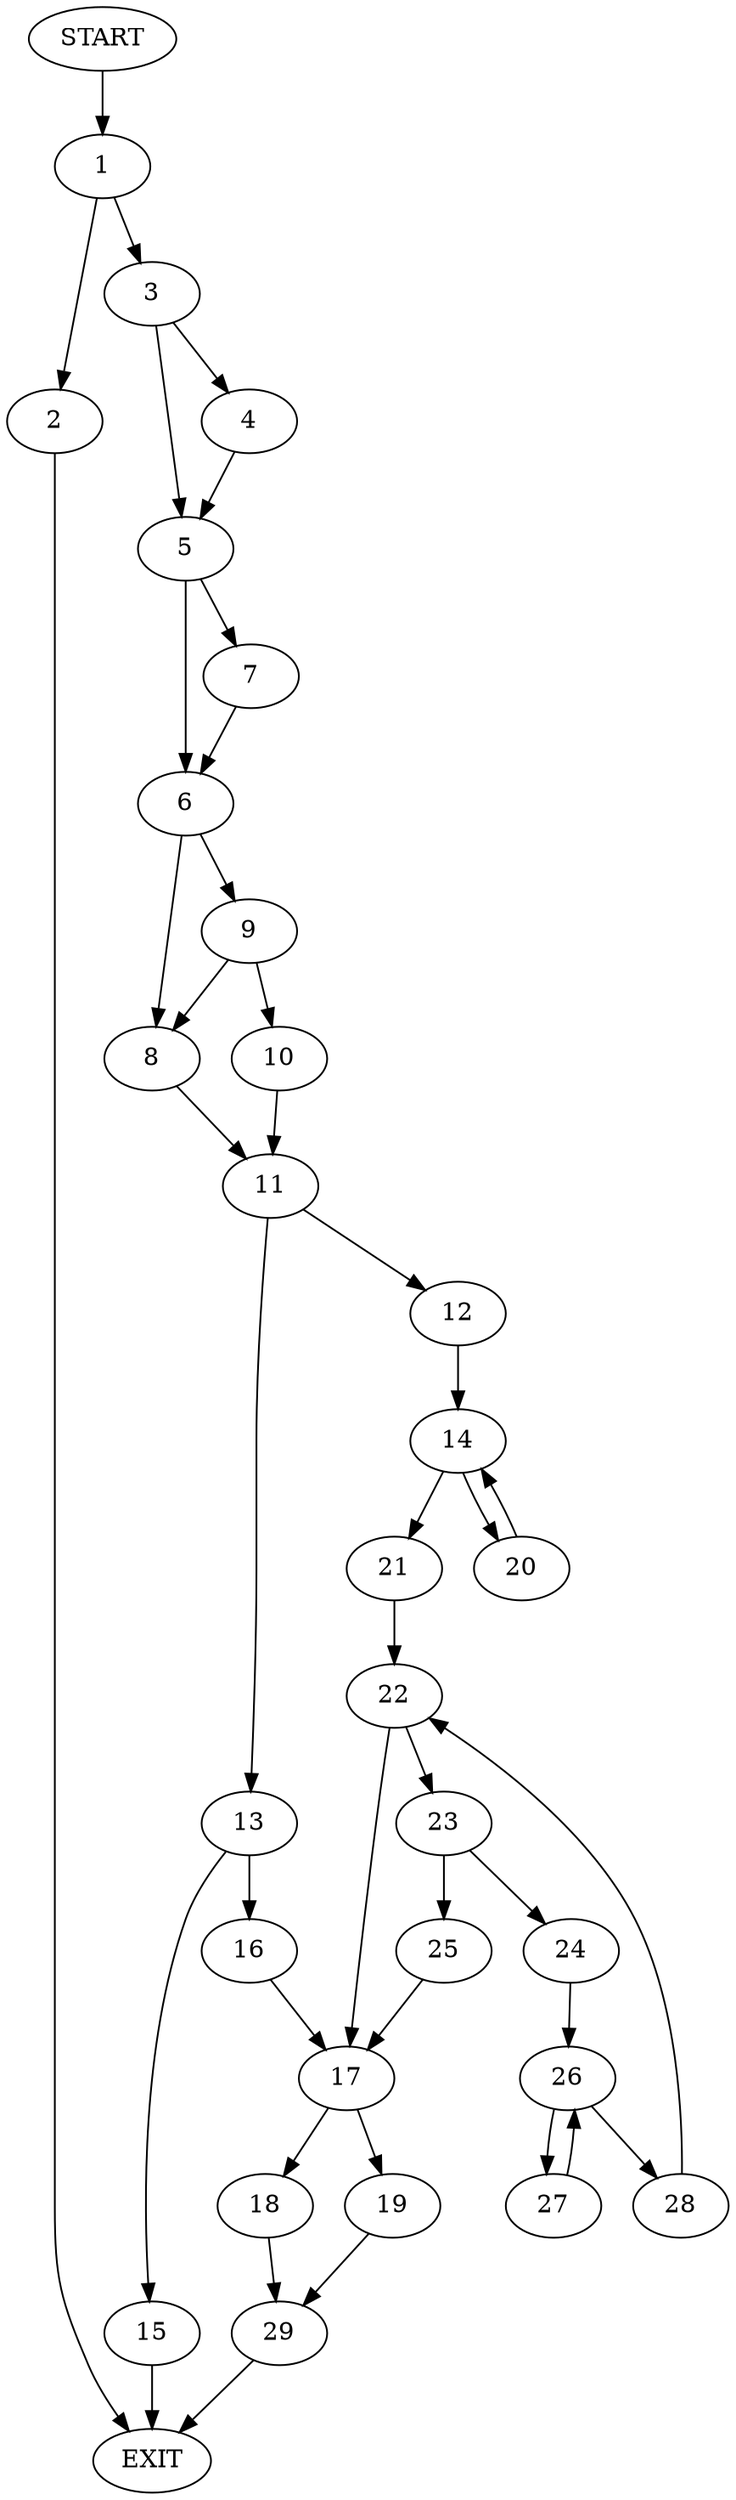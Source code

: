 digraph {
0 [label="START"]
30 [label="EXIT"]
0 -> 1
1 -> 2
1 -> 3
3 -> 4
3 -> 5
2 -> 30
5 -> 6
5 -> 7
4 -> 5
7 -> 6
6 -> 8
6 -> 9
9 -> 8
9 -> 10
8 -> 11
10 -> 11
11 -> 12
11 -> 13
12 -> 14
13 -> 15
13 -> 16
16 -> 17
15 -> 30
17 -> 18
17 -> 19
14 -> 20
14 -> 21
20 -> 14
21 -> 22
22 -> 17
22 -> 23
23 -> 24
23 -> 25
24 -> 26
25 -> 17
26 -> 27
26 -> 28
28 -> 22
27 -> 26
18 -> 29
19 -> 29
29 -> 30
}
